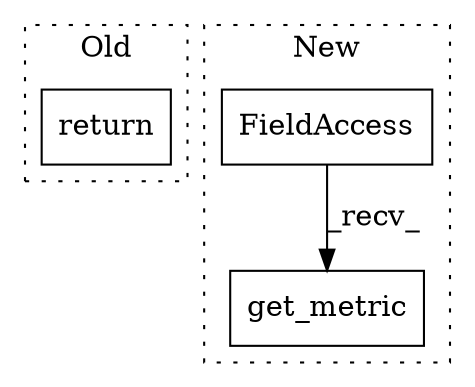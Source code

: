 digraph G {
subgraph cluster0 {
1 [label="return" a="41" s="22283" l="7" shape="box"];
label = "Old";
style="dotted";
}
subgraph cluster1 {
2 [label="get_metric" a="32" s="20170,20186" l="11,1" shape="box"];
3 [label="FieldAccess" a="22" s="20158" l="11" shape="box"];
label = "New";
style="dotted";
}
3 -> 2 [label="_recv_"];
}